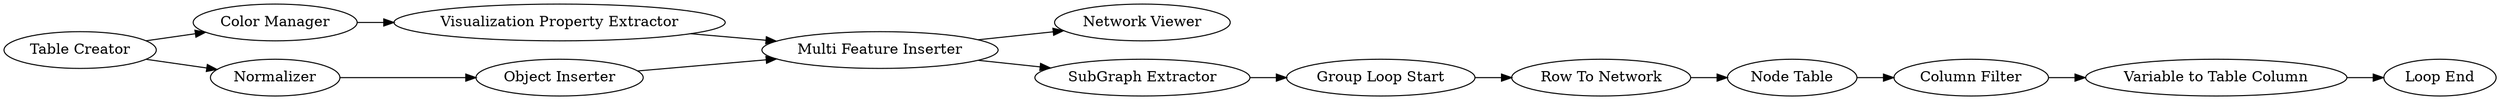 digraph {
	"5305544180644165432_4" [label="Color Manager"]
	"5305544180644165432_6" [label="Visualization Property Extractor"]
	"5305544180644165432_12" [label="Node Table"]
	"5305544180644165432_14" [label="Variable to Table Column"]
	"5305544180644165432_2" [label="Object Inserter"]
	"5305544180644165432_3" [label="Network Viewer"]
	"5305544180644165432_1" [label="Table Creator"]
	"5305544180644165432_7" [label=Normalizer]
	"5305544180644165432_5" [label="Multi Feature Inserter"]
	"5305544180644165432_11" [label="Row To Network"]
	"5305544180644165432_16" [label="Column Filter"]
	"5305544180644165432_13" [label="Loop End"]
	"5305544180644165432_9" [label="SubGraph Extractor"]
	"5305544180644165432_15" [label="Group Loop Start"]
	"5305544180644165432_4" -> "5305544180644165432_6"
	"5305544180644165432_16" -> "5305544180644165432_14"
	"5305544180644165432_2" -> "5305544180644165432_5"
	"5305544180644165432_5" -> "5305544180644165432_9"
	"5305544180644165432_7" -> "5305544180644165432_2"
	"5305544180644165432_14" -> "5305544180644165432_13"
	"5305544180644165432_6" -> "5305544180644165432_5"
	"5305544180644165432_1" -> "5305544180644165432_7"
	"5305544180644165432_11" -> "5305544180644165432_12"
	"5305544180644165432_5" -> "5305544180644165432_3"
	"5305544180644165432_1" -> "5305544180644165432_4"
	"5305544180644165432_9" -> "5305544180644165432_15"
	"5305544180644165432_15" -> "5305544180644165432_11"
	"5305544180644165432_12" -> "5305544180644165432_16"
	rankdir=LR
}
